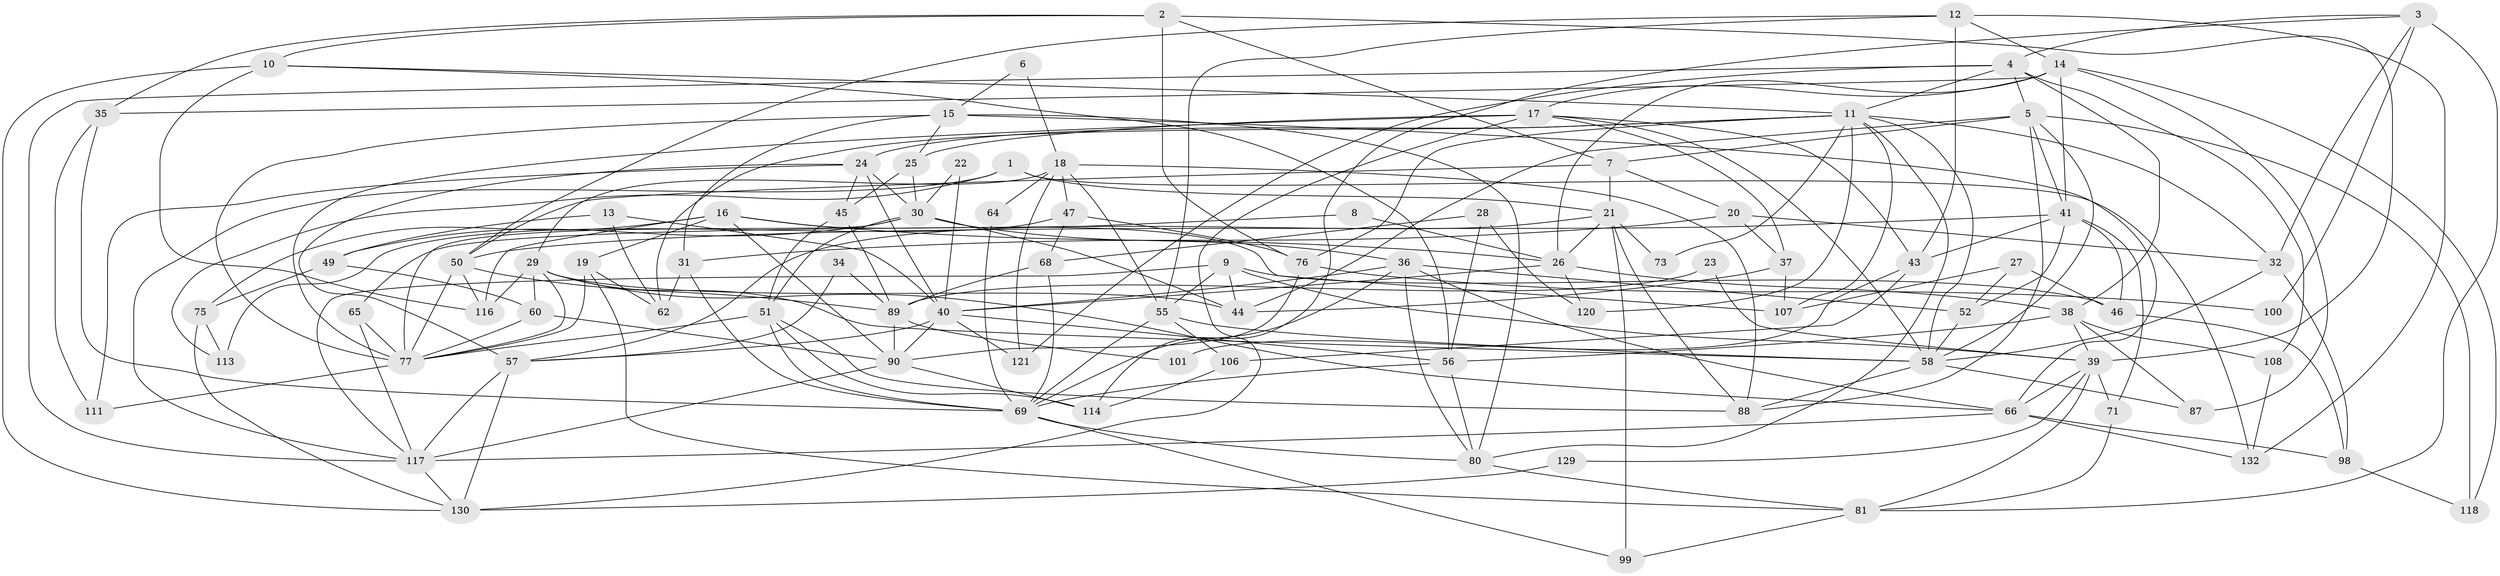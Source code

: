 // Generated by graph-tools (version 1.1) at 2025/23/03/03/25 07:23:58]
// undirected, 89 vertices, 218 edges
graph export_dot {
graph [start="1"]
  node [color=gray90,style=filled];
  1;
  2 [super="+86"];
  3 [super="+83"];
  4 [super="+59"];
  5 [super="+125"];
  6;
  7;
  8;
  9 [super="+133"];
  10;
  11 [super="+54"];
  12 [super="+48"];
  13;
  14 [super="+53"];
  15 [super="+119"];
  16 [super="+94"];
  17 [super="+79"];
  18 [super="+123"];
  19 [super="+122"];
  20 [super="+85"];
  21 [super="+33"];
  22;
  23;
  24 [super="+95"];
  25;
  26 [super="+84"];
  27;
  28;
  29 [super="+112"];
  30 [super="+92"];
  31;
  32 [super="+127"];
  34;
  35;
  36 [super="+67"];
  37;
  38 [super="+63"];
  39 [super="+42"];
  40 [super="+61"];
  41 [super="+96"];
  43 [super="+124"];
  44;
  45 [super="+72"];
  46;
  47 [super="+131"];
  49 [super="+74"];
  50 [super="+103"];
  51 [super="+128"];
  52 [super="+91"];
  55 [super="+105"];
  56 [super="+109"];
  57 [super="+93"];
  58 [super="+102"];
  60;
  62;
  64;
  65;
  66 [super="+110"];
  68;
  69 [super="+70"];
  71;
  73;
  75 [super="+82"];
  76 [super="+97"];
  77 [super="+78"];
  80;
  81 [super="+126"];
  87;
  88 [super="+115"];
  89;
  90 [super="+104"];
  98;
  99;
  100;
  101;
  106;
  107;
  108;
  111;
  113;
  114;
  116;
  117 [super="+134"];
  118;
  120;
  121;
  129;
  130;
  132;
  1 -- 132;
  1 -- 113;
  1 -- 117;
  1 -- 21;
  2 -- 35;
  2 -- 7;
  2 -- 10;
  2 -- 39;
  2 -- 76;
  3 -- 81;
  3 -- 32;
  3 -- 100;
  3 -- 114;
  3 -- 4;
  4 -- 11;
  4 -- 38;
  4 -- 121;
  4 -- 5;
  4 -- 117;
  4 -- 108;
  5 -- 7;
  5 -- 44;
  5 -- 118;
  5 -- 41;
  5 -- 58;
  5 -- 88;
  6 -- 18;
  6 -- 15;
  7 -- 21;
  7 -- 20;
  7 -- 50;
  8 -- 26;
  8 -- 65;
  9 -- 117;
  9 -- 55;
  9 -- 39;
  9 -- 44;
  9 -- 46;
  10 -- 130;
  10 -- 116;
  10 -- 11;
  10 -- 56;
  11 -- 58;
  11 -- 120;
  11 -- 32;
  11 -- 73;
  11 -- 107;
  11 -- 80;
  11 -- 24 [weight=2];
  11 -- 62;
  11 -- 76;
  12 -- 14;
  12 -- 43;
  12 -- 132;
  12 -- 55;
  12 -- 50;
  13 -- 62;
  13 -- 40;
  13 -- 49;
  14 -- 87;
  14 -- 35;
  14 -- 118;
  14 -- 41;
  14 -- 26;
  14 -- 17;
  15 -- 31;
  15 -- 77;
  15 -- 80;
  15 -- 25;
  15 -- 66;
  16 -- 116 [weight=2];
  16 -- 90;
  16 -- 107;
  16 -- 19;
  16 -- 26;
  16 -- 75;
  17 -- 25;
  17 -- 77;
  17 -- 37;
  17 -- 43 [weight=2];
  17 -- 130;
  17 -- 58;
  18 -- 121;
  18 -- 64;
  18 -- 55;
  18 -- 88;
  18 -- 29;
  18 -- 47;
  19 -- 77;
  19 -- 62;
  19 -- 81;
  20 -- 32;
  20 -- 31;
  20 -- 37;
  21 -- 99;
  21 -- 73;
  21 -- 88;
  21 -- 57;
  21 -- 26;
  22 -- 40;
  22 -- 30;
  23 -- 89;
  23 -- 39;
  24 -- 30;
  24 -- 45;
  24 -- 111;
  24 -- 57;
  24 -- 40;
  25 -- 30;
  25 -- 45;
  26 -- 120;
  26 -- 38;
  26 -- 40;
  27 -- 46;
  27 -- 52;
  27 -- 107;
  28 -- 120;
  28 -- 68;
  28 -- 56;
  29 -- 44;
  29 -- 116;
  29 -- 77;
  29 -- 58;
  29 -- 60;
  29 -- 66;
  30 -- 44;
  30 -- 77;
  30 -- 51;
  30 -- 36;
  30 -- 49;
  31 -- 62;
  31 -- 69;
  32 -- 58;
  32 -- 98;
  34 -- 89;
  34 -- 57;
  35 -- 111;
  35 -- 69;
  36 -- 80;
  36 -- 52;
  36 -- 69;
  36 -- 40;
  36 -- 66;
  37 -- 107;
  37 -- 44;
  38 -- 87;
  38 -- 108;
  38 -- 39;
  38 -- 56;
  39 -- 71;
  39 -- 129;
  39 -- 66;
  39 -- 81;
  40 -- 121;
  40 -- 90;
  40 -- 57;
  40 -- 56;
  41 -- 71;
  41 -- 52;
  41 -- 43;
  41 -- 46;
  41 -- 50;
  43 -- 106;
  43 -- 101;
  45 -- 89;
  45 -- 51;
  46 -- 98;
  47 -- 68;
  47 -- 113;
  47 -- 76;
  49 -- 60;
  49 -- 75;
  50 -- 116;
  50 -- 89;
  50 -- 77;
  51 -- 88;
  51 -- 114;
  51 -- 77;
  51 -- 69;
  52 -- 58;
  55 -- 58;
  55 -- 106;
  55 -- 69;
  56 -- 80;
  56 -- 69;
  57 -- 130;
  57 -- 117;
  58 -- 87;
  58 -- 88;
  60 -- 90;
  60 -- 77;
  64 -- 69;
  65 -- 77;
  65 -- 117;
  66 -- 132;
  66 -- 117;
  66 -- 98;
  68 -- 89;
  68 -- 69;
  69 -- 99;
  69 -- 80;
  71 -- 81;
  75 -- 113;
  75 -- 130;
  76 -- 90;
  76 -- 100;
  77 -- 111;
  80 -- 81;
  81 -- 99;
  89 -- 101;
  89 -- 90;
  90 -- 117;
  90 -- 114;
  98 -- 118;
  106 -- 114;
  108 -- 132;
  117 -- 130;
  129 -- 130;
}
